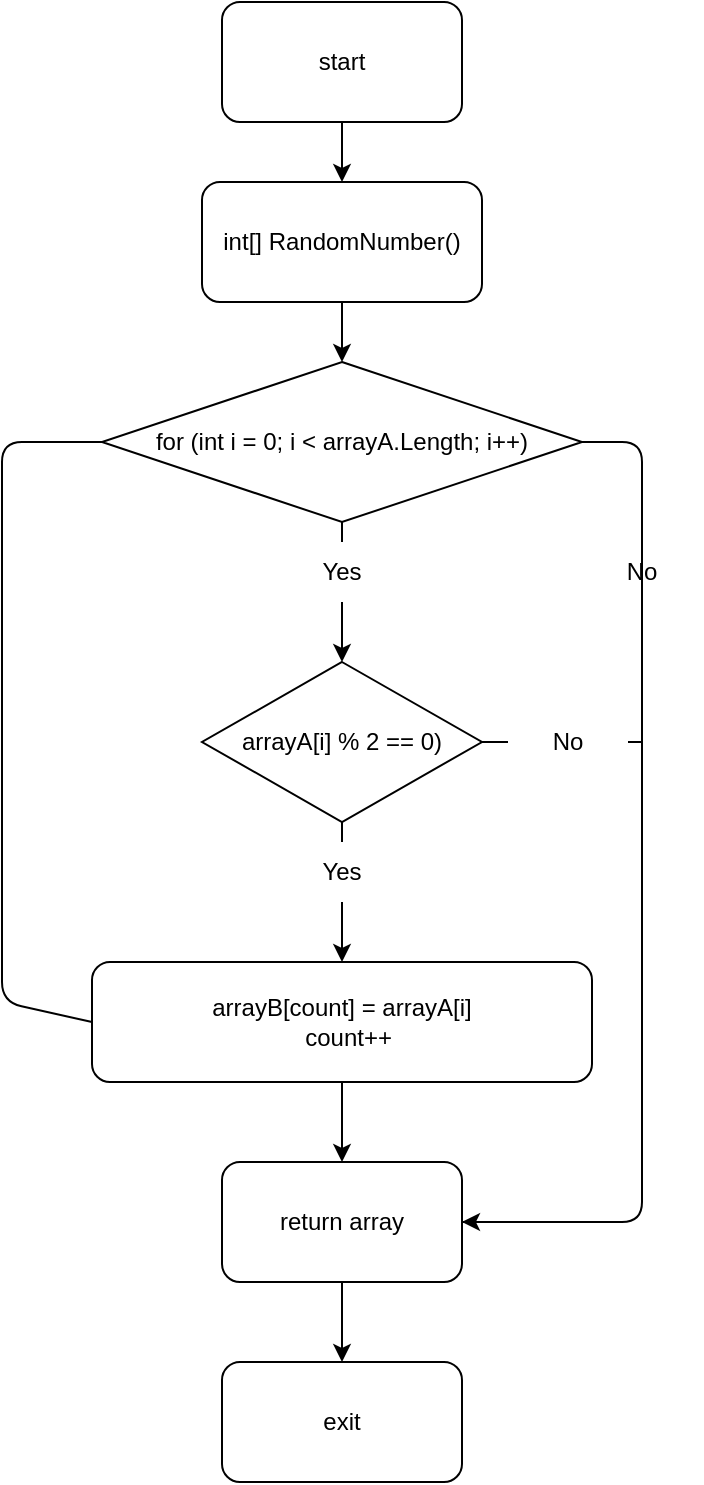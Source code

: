 <mxfile>
    <diagram id="_olAWB6mDr9XLJzefGIY" name="Page-1">
        <mxGraphModel dx="636" dy="1685" grid="1" gridSize="10" guides="1" tooltips="1" connect="1" arrows="1" fold="1" page="1" pageScale="1" pageWidth="827" pageHeight="1169" math="0" shadow="0">
            <root>
                <mxCell id="0"/>
                <mxCell id="1" parent="0"/>
                <mxCell id="3" style="edgeStyle=none;html=1;exitX=0.5;exitY=1;exitDx=0;exitDy=0;entryX=0.5;entryY=0;entryDx=0;entryDy=0;" parent="1" source="4" target="7" edge="1">
                    <mxGeometry relative="1" as="geometry"/>
                </mxCell>
                <mxCell id="4" value="start" style="rounded=1;whiteSpace=wrap;html=1;" parent="1" vertex="1">
                    <mxGeometry x="260" y="-1140" width="120" height="60" as="geometry"/>
                </mxCell>
                <mxCell id="5" value="exit" style="rounded=1;whiteSpace=wrap;html=1;" parent="1" vertex="1">
                    <mxGeometry x="260" y="-460" width="120" height="60" as="geometry"/>
                </mxCell>
                <mxCell id="6" style="edgeStyle=none;html=1;exitX=0.5;exitY=1;exitDx=0;exitDy=0;entryX=0.5;entryY=0;entryDx=0;entryDy=0;" parent="1" source="7" target="9" edge="1">
                    <mxGeometry relative="1" as="geometry"/>
                </mxCell>
                <mxCell id="7" value="int[] RandomNumber()" style="rounded=1;whiteSpace=wrap;html=1;" parent="1" vertex="1">
                    <mxGeometry x="250" y="-1050" width="140" height="60" as="geometry"/>
                </mxCell>
                <mxCell id="8" style="edgeStyle=none;html=1;entryX=0.5;entryY=0;entryDx=0;entryDy=0;startArrow=none;" parent="1" source="16" target="11" edge="1">
                    <mxGeometry relative="1" as="geometry">
                        <mxPoint x="320" y="-740" as="sourcePoint"/>
                    </mxGeometry>
                </mxCell>
                <mxCell id="9" value="for (int i = 0; i &amp;lt; arrayA.Length; i++)" style="rhombus;whiteSpace=wrap;html=1;" parent="1" vertex="1">
                    <mxGeometry x="200" y="-960" width="240" height="80" as="geometry"/>
                </mxCell>
                <mxCell id="10" style="edgeStyle=none;html=1;exitX=0.5;exitY=1;exitDx=0;exitDy=0;" parent="1" source="11" target="13" edge="1">
                    <mxGeometry relative="1" as="geometry"/>
                </mxCell>
                <mxCell id="11" value="&lt;div&gt;arrayB[count] = arrayA[i]&lt;/div&gt;&lt;div&gt;&amp;nbsp; count++&lt;/div&gt;" style="rounded=1;whiteSpace=wrap;html=1;" parent="1" vertex="1">
                    <mxGeometry x="195" y="-660" width="250" height="60" as="geometry"/>
                </mxCell>
                <mxCell id="12" style="edgeStyle=none;html=1;exitX=0.5;exitY=1;exitDx=0;exitDy=0;entryX=0.5;entryY=0;entryDx=0;entryDy=0;" parent="1" source="13" target="5" edge="1">
                    <mxGeometry relative="1" as="geometry"/>
                </mxCell>
                <mxCell id="13" value="return array" style="rounded=1;whiteSpace=wrap;html=1;" parent="1" vertex="1">
                    <mxGeometry x="260" y="-560" width="120" height="60" as="geometry"/>
                </mxCell>
                <mxCell id="14" value="" style="endArrow=none;html=1;exitX=0;exitY=0.5;exitDx=0;exitDy=0;entryX=0;entryY=0.5;entryDx=0;entryDy=0;" parent="1" source="9" target="11" edge="1">
                    <mxGeometry width="50" height="50" relative="1" as="geometry">
                        <mxPoint x="290" y="-800" as="sourcePoint"/>
                        <mxPoint x="470" y="-720" as="targetPoint"/>
                        <Array as="points">
                            <mxPoint x="150" y="-920"/>
                            <mxPoint x="150" y="-810"/>
                            <mxPoint x="150" y="-640"/>
                        </Array>
                    </mxGeometry>
                </mxCell>
                <mxCell id="15" value="" style="endArrow=classic;html=1;entryX=1;entryY=0.5;entryDx=0;entryDy=0;startArrow=none;" parent="1" target="13" edge="1">
                    <mxGeometry width="50" height="50" relative="1" as="geometry">
                        <mxPoint x="440" y="-530" as="sourcePoint"/>
                        <mxPoint x="340" y="-850" as="targetPoint"/>
                        <Array as="points"/>
                    </mxGeometry>
                </mxCell>
                <mxCell id="19" value="arrayA[i] % 2 == 0)" style="rhombus;whiteSpace=wrap;html=1;" parent="1" vertex="1">
                    <mxGeometry x="250" y="-810" width="140" height="80" as="geometry"/>
                </mxCell>
                <mxCell id="20" value="" style="endArrow=classic;html=1;exitX=0.5;exitY=1;exitDx=0;exitDy=0;startArrow=none;" parent="1" source="21" target="19" edge="1">
                    <mxGeometry width="50" height="50" relative="1" as="geometry">
                        <mxPoint x="290" y="-680" as="sourcePoint"/>
                        <mxPoint x="340" y="-730" as="targetPoint"/>
                    </mxGeometry>
                </mxCell>
                <mxCell id="21" value="Yes" style="text;html=1;strokeColor=none;fillColor=none;align=center;verticalAlign=middle;whiteSpace=wrap;rounded=0;" parent="1" vertex="1">
                    <mxGeometry x="290" y="-870" width="60" height="30" as="geometry"/>
                </mxCell>
                <mxCell id="22" value="" style="endArrow=none;html=1;exitX=0.5;exitY=1;exitDx=0;exitDy=0;" parent="1" source="9" target="21" edge="1">
                    <mxGeometry width="50" height="50" relative="1" as="geometry">
                        <mxPoint x="320" y="-880" as="sourcePoint"/>
                        <mxPoint x="314.667" y="-837.333" as="targetPoint"/>
                    </mxGeometry>
                </mxCell>
                <mxCell id="24" value="" style="endArrow=none;html=1;exitX=1;exitY=0.5;exitDx=0;exitDy=0;startArrow=none;" parent="1" source="26" edge="1">
                    <mxGeometry width="50" height="50" relative="1" as="geometry">
                        <mxPoint x="350" y="-740" as="sourcePoint"/>
                        <mxPoint x="470" y="-770" as="targetPoint"/>
                    </mxGeometry>
                </mxCell>
                <mxCell id="16" value="Yes" style="text;html=1;strokeColor=none;fillColor=none;align=center;verticalAlign=middle;whiteSpace=wrap;rounded=0;" parent="1" vertex="1">
                    <mxGeometry x="290" y="-720" width="60" height="30" as="geometry"/>
                </mxCell>
                <mxCell id="27" value="" style="edgeStyle=none;html=1;entryX=0.5;entryY=0;entryDx=0;entryDy=0;startArrow=none;endArrow=none;" parent="1" source="19" target="16" edge="1">
                    <mxGeometry relative="1" as="geometry">
                        <mxPoint x="320.0" y="-730" as="sourcePoint"/>
                        <mxPoint x="320.0" y="-660" as="targetPoint"/>
                    </mxGeometry>
                </mxCell>
                <mxCell id="26" value="No" style="text;html=1;strokeColor=none;fillColor=none;align=center;verticalAlign=middle;whiteSpace=wrap;rounded=0;" parent="1" vertex="1">
                    <mxGeometry x="403" y="-785" width="60" height="30" as="geometry"/>
                </mxCell>
                <mxCell id="28" value="" style="endArrow=none;html=1;exitX=1;exitY=0.5;exitDx=0;exitDy=0;" parent="1" source="19" target="26" edge="1">
                    <mxGeometry width="50" height="50" relative="1" as="geometry">
                        <mxPoint x="390.0" y="-770" as="sourcePoint"/>
                        <mxPoint x="470.0" y="-770" as="targetPoint"/>
                    </mxGeometry>
                </mxCell>
                <mxCell id="18" value="No" style="text;html=1;strokeColor=none;fillColor=none;align=center;verticalAlign=middle;whiteSpace=wrap;rounded=0;" parent="1" vertex="1">
                    <mxGeometry x="440" y="-870" width="60" height="30" as="geometry"/>
                </mxCell>
                <mxCell id="29" value="" style="endArrow=none;html=1;exitX=1;exitY=0.5;exitDx=0;exitDy=0;entryX=1;entryY=0.5;entryDx=0;entryDy=0;" parent="1" source="9" target="13" edge="1">
                    <mxGeometry width="50" height="50" relative="1" as="geometry">
                        <mxPoint x="440.0" y="-920" as="sourcePoint"/>
                        <mxPoint x="380.0" y="-530" as="targetPoint"/>
                        <Array as="points">
                            <mxPoint x="470" y="-920"/>
                            <mxPoint x="470" y="-820"/>
                            <mxPoint x="470" y="-720"/>
                            <mxPoint x="470" y="-530"/>
                        </Array>
                    </mxGeometry>
                </mxCell>
            </root>
        </mxGraphModel>
    </diagram>
</mxfile>